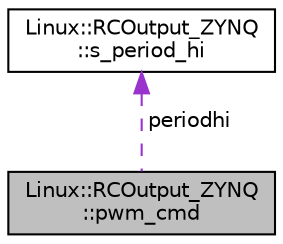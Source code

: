 digraph "Linux::RCOutput_ZYNQ::pwm_cmd"
{
 // INTERACTIVE_SVG=YES
  edge [fontname="Helvetica",fontsize="10",labelfontname="Helvetica",labelfontsize="10"];
  node [fontname="Helvetica",fontsize="10",shape=record];
  Node1 [label="Linux::RCOutput_ZYNQ\l::pwm_cmd",height=0.2,width=0.4,color="black", fillcolor="grey75", style="filled", fontcolor="black"];
  Node2 -> Node1 [dir="back",color="darkorchid3",fontsize="10",style="dashed",label=" periodhi" ,fontname="Helvetica"];
  Node2 [label="Linux::RCOutput_ZYNQ\l::s_period_hi",height=0.2,width=0.4,color="black", fillcolor="white", style="filled",URL="$structLinux_1_1RCOutput__ZYNQ_1_1s__period__hi.html"];
}
